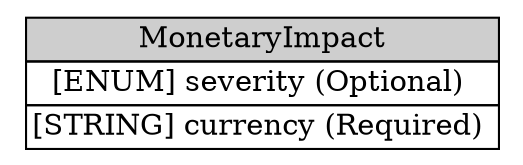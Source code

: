 digraph MonetaryImpact {
	graph [rankdir=LR];
	node [label="\N"];
	graph [bb="0,0,234,68"];
	MonetaryImpact [label=<<table BORDER="0" CELLBORDER="1" CELLSPACING="0"> <tr > <td BGCOLOR="#CECECE" HREF="#" TITLE="The MonetaryImpact class describes the financial impact of the activity on an organization. For example, this impact may consider losses due to the cost of the investigation or recovery, diminished ">MonetaryImpact</td> </tr>" %<tr><td HREF="#" TITLE="An estimate of the relative severity of the activity.  The permitted values are shown below.  There is no default value.">[ENUM] severity (Optional) </td></tr>%<tr><td HREF="#" TITLE="Defines the currency in which the monetary impact is expressed.  The permitted values are defined in ISO 4217:2001, Codes for the representation of currencies and funds [14].  There is no default value.">[STRING] currency (Required) </td></tr>%</table>>, shape=plaintext, pos="117,34", width="3.2222", height="0.95833"];
}
